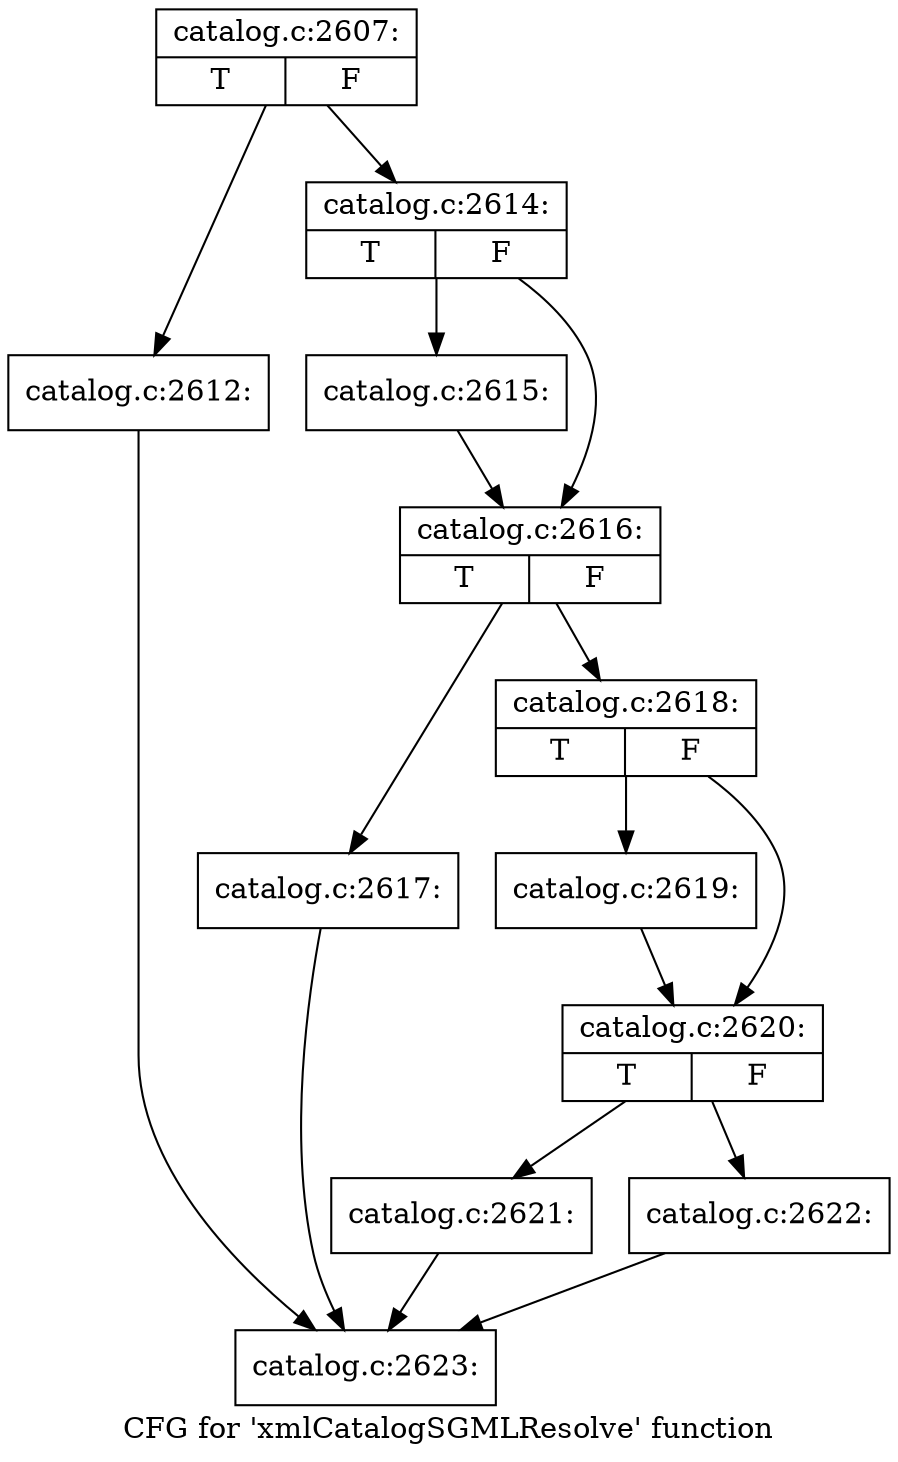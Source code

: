 digraph "CFG for 'xmlCatalogSGMLResolve' function" {
	label="CFG for 'xmlCatalogSGMLResolve' function";

	Node0x39c0200 [shape=record,label="{catalog.c:2607:|{<s0>T|<s1>F}}"];
	Node0x39c0200 -> Node0x3a7e9e0;
	Node0x39c0200 -> Node0x3a7ea30;
	Node0x3a7e9e0 [shape=record,label="{catalog.c:2612:}"];
	Node0x3a7e9e0 -> Node0x39c07c0;
	Node0x3a7ea30 [shape=record,label="{catalog.c:2614:|{<s0>T|<s1>F}}"];
	Node0x3a7ea30 -> Node0x3a7efc0;
	Node0x3a7ea30 -> Node0x3a7f010;
	Node0x3a7efc0 [shape=record,label="{catalog.c:2615:}"];
	Node0x3a7efc0 -> Node0x3a7f010;
	Node0x3a7f010 [shape=record,label="{catalog.c:2616:|{<s0>T|<s1>F}}"];
	Node0x3a7f010 -> Node0x3a7f790;
	Node0x3a7f010 -> Node0x3a7f7e0;
	Node0x3a7f790 [shape=record,label="{catalog.c:2617:}"];
	Node0x3a7f790 -> Node0x39c07c0;
	Node0x3a7f7e0 [shape=record,label="{catalog.c:2618:|{<s0>T|<s1>F}}"];
	Node0x3a7f7e0 -> Node0x3a7fcd0;
	Node0x3a7f7e0 -> Node0x3a7fd20;
	Node0x3a7fcd0 [shape=record,label="{catalog.c:2619:}"];
	Node0x3a7fcd0 -> Node0x3a7fd20;
	Node0x3a7fd20 [shape=record,label="{catalog.c:2620:|{<s0>T|<s1>F}}"];
	Node0x3a7fd20 -> Node0x3a804a0;
	Node0x3a7fd20 -> Node0x3a804f0;
	Node0x3a804a0 [shape=record,label="{catalog.c:2621:}"];
	Node0x3a804a0 -> Node0x39c07c0;
	Node0x3a804f0 [shape=record,label="{catalog.c:2622:}"];
	Node0x3a804f0 -> Node0x39c07c0;
	Node0x39c07c0 [shape=record,label="{catalog.c:2623:}"];
}
